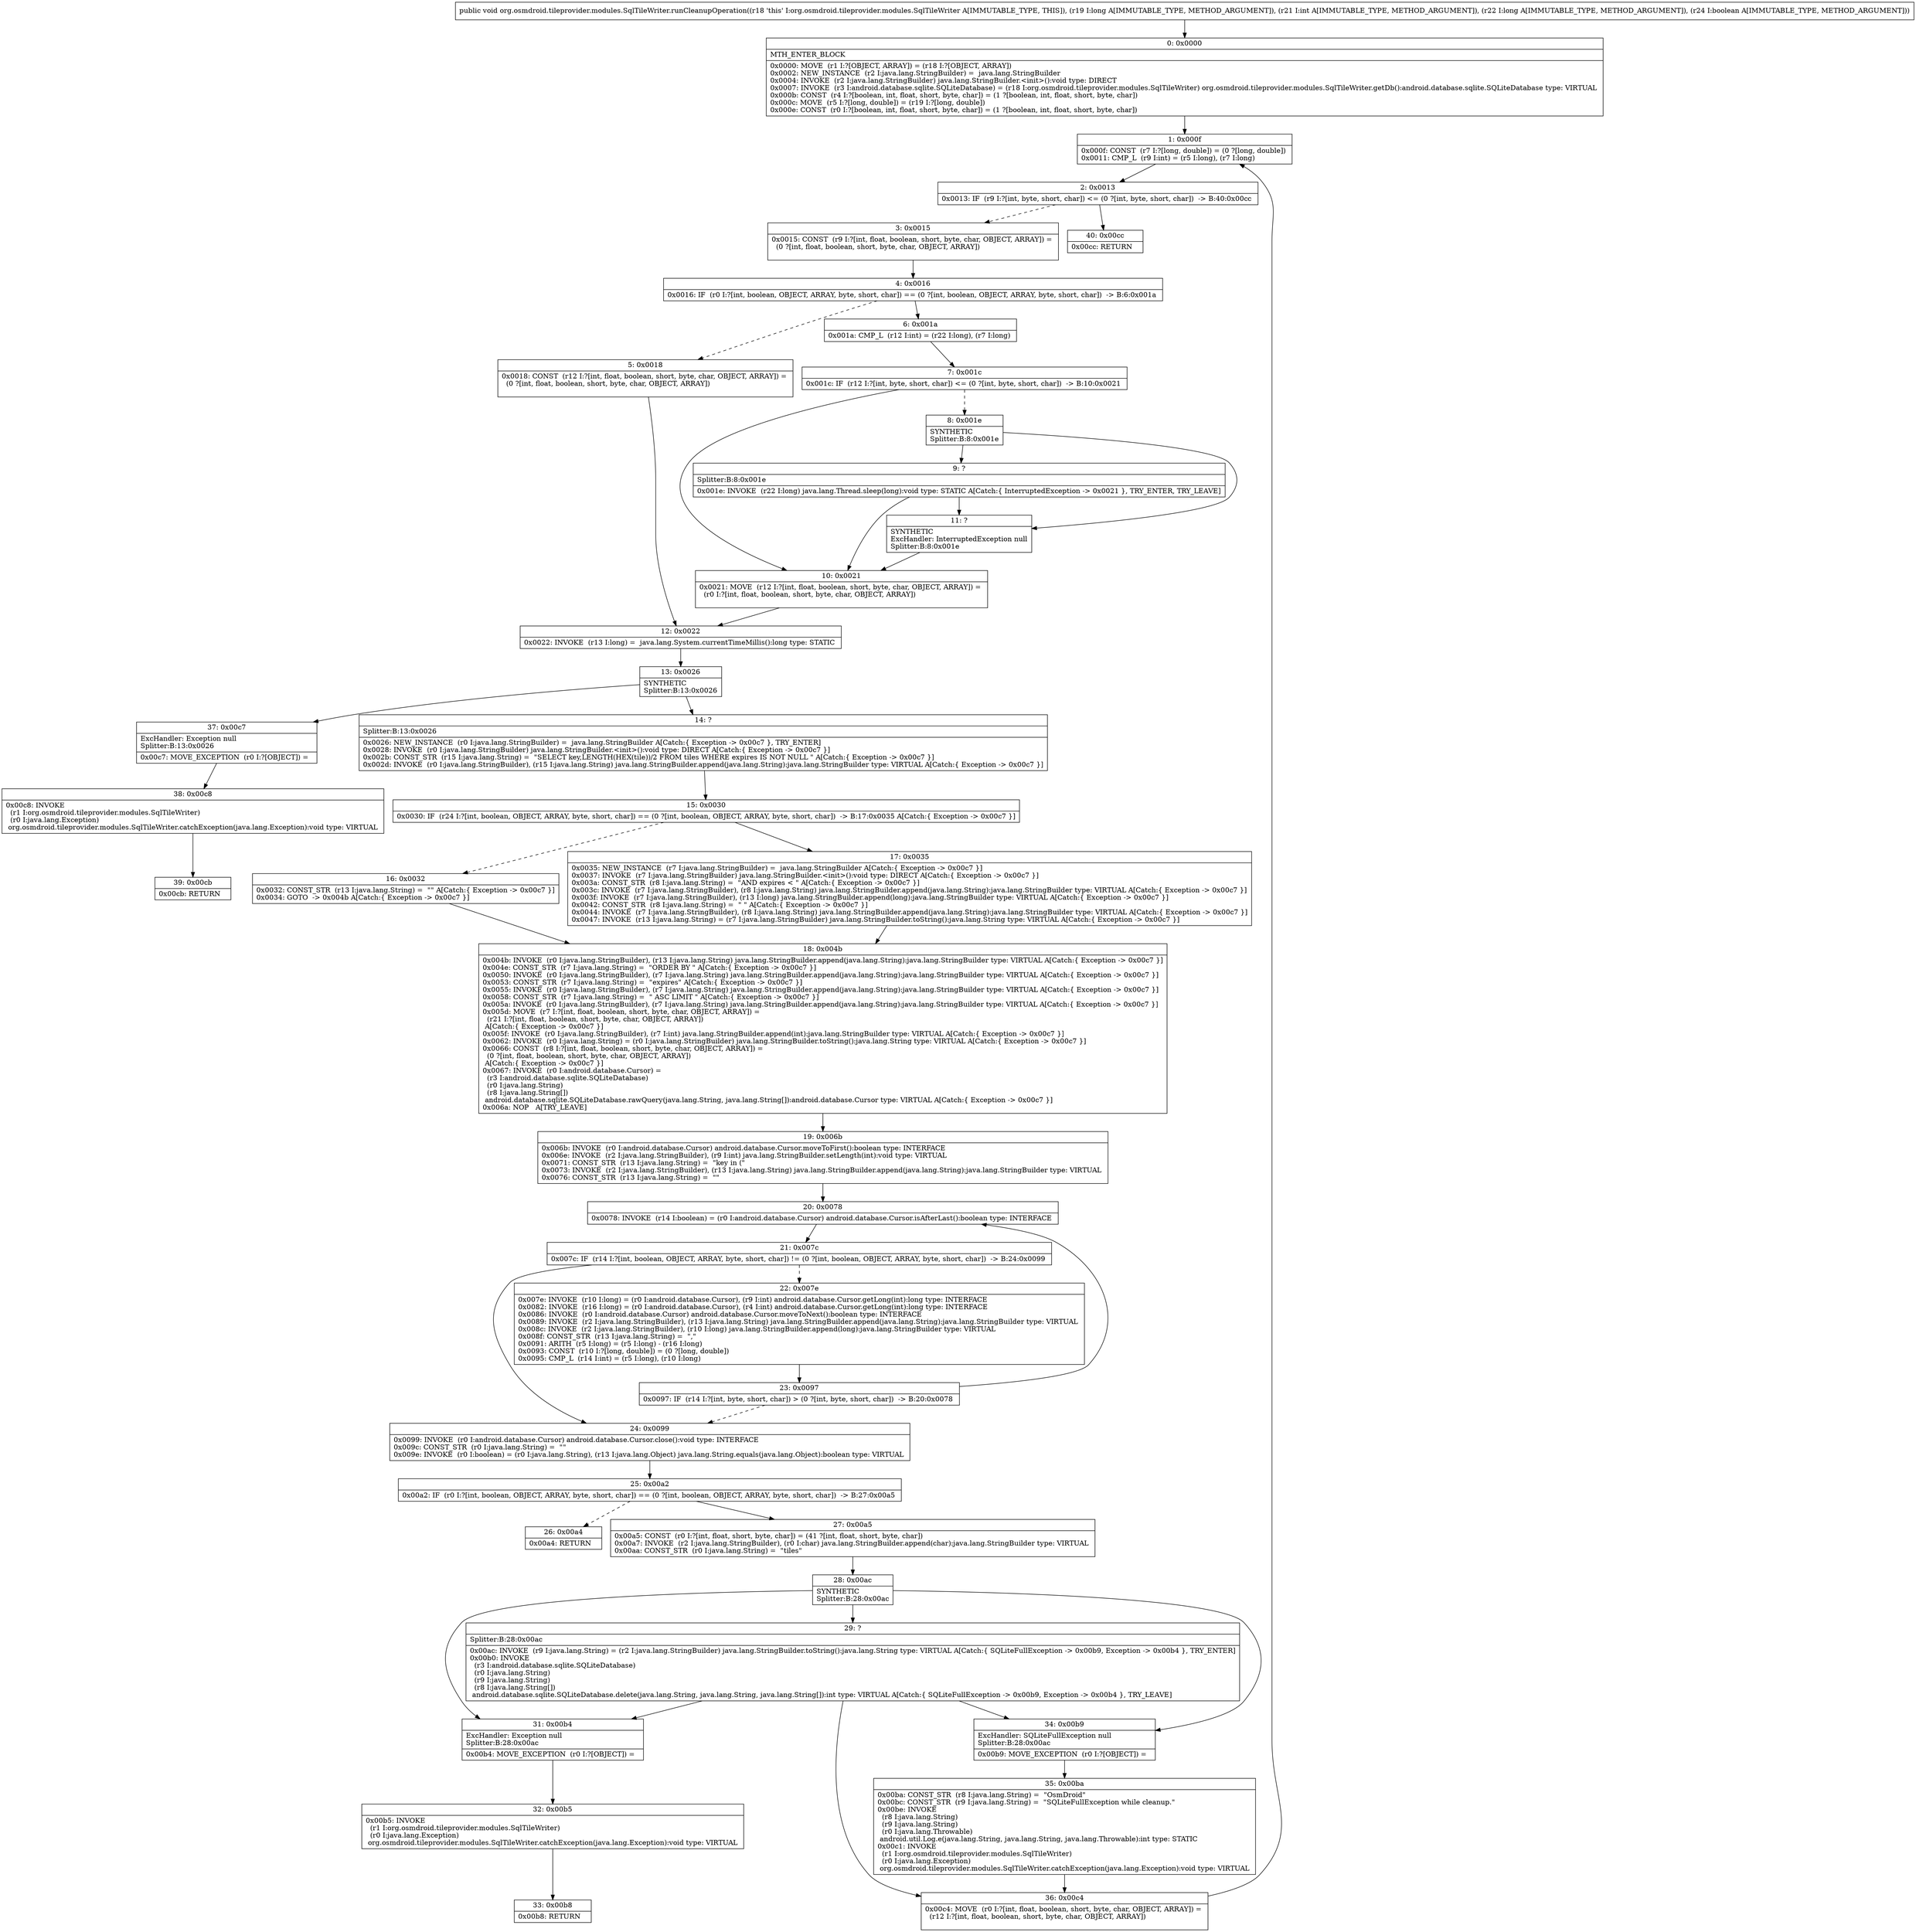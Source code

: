 digraph "CFG fororg.osmdroid.tileprovider.modules.SqlTileWriter.runCleanupOperation(JIJZ)V" {
Node_0 [shape=record,label="{0\:\ 0x0000|MTH_ENTER_BLOCK\l|0x0000: MOVE  (r1 I:?[OBJECT, ARRAY]) = (r18 I:?[OBJECT, ARRAY]) \l0x0002: NEW_INSTANCE  (r2 I:java.lang.StringBuilder) =  java.lang.StringBuilder \l0x0004: INVOKE  (r2 I:java.lang.StringBuilder) java.lang.StringBuilder.\<init\>():void type: DIRECT \l0x0007: INVOKE  (r3 I:android.database.sqlite.SQLiteDatabase) = (r18 I:org.osmdroid.tileprovider.modules.SqlTileWriter) org.osmdroid.tileprovider.modules.SqlTileWriter.getDb():android.database.sqlite.SQLiteDatabase type: VIRTUAL \l0x000b: CONST  (r4 I:?[boolean, int, float, short, byte, char]) = (1 ?[boolean, int, float, short, byte, char]) \l0x000c: MOVE  (r5 I:?[long, double]) = (r19 I:?[long, double]) \l0x000e: CONST  (r0 I:?[boolean, int, float, short, byte, char]) = (1 ?[boolean, int, float, short, byte, char]) \l}"];
Node_1 [shape=record,label="{1\:\ 0x000f|0x000f: CONST  (r7 I:?[long, double]) = (0 ?[long, double]) \l0x0011: CMP_L  (r9 I:int) = (r5 I:long), (r7 I:long) \l}"];
Node_2 [shape=record,label="{2\:\ 0x0013|0x0013: IF  (r9 I:?[int, byte, short, char]) \<= (0 ?[int, byte, short, char])  \-\> B:40:0x00cc \l}"];
Node_3 [shape=record,label="{3\:\ 0x0015|0x0015: CONST  (r9 I:?[int, float, boolean, short, byte, char, OBJECT, ARRAY]) = \l  (0 ?[int, float, boolean, short, byte, char, OBJECT, ARRAY])\l \l}"];
Node_4 [shape=record,label="{4\:\ 0x0016|0x0016: IF  (r0 I:?[int, boolean, OBJECT, ARRAY, byte, short, char]) == (0 ?[int, boolean, OBJECT, ARRAY, byte, short, char])  \-\> B:6:0x001a \l}"];
Node_5 [shape=record,label="{5\:\ 0x0018|0x0018: CONST  (r12 I:?[int, float, boolean, short, byte, char, OBJECT, ARRAY]) = \l  (0 ?[int, float, boolean, short, byte, char, OBJECT, ARRAY])\l \l}"];
Node_6 [shape=record,label="{6\:\ 0x001a|0x001a: CMP_L  (r12 I:int) = (r22 I:long), (r7 I:long) \l}"];
Node_7 [shape=record,label="{7\:\ 0x001c|0x001c: IF  (r12 I:?[int, byte, short, char]) \<= (0 ?[int, byte, short, char])  \-\> B:10:0x0021 \l}"];
Node_8 [shape=record,label="{8\:\ 0x001e|SYNTHETIC\lSplitter:B:8:0x001e\l}"];
Node_9 [shape=record,label="{9\:\ ?|Splitter:B:8:0x001e\l|0x001e: INVOKE  (r22 I:long) java.lang.Thread.sleep(long):void type: STATIC A[Catch:\{ InterruptedException \-\> 0x0021 \}, TRY_ENTER, TRY_LEAVE]\l}"];
Node_10 [shape=record,label="{10\:\ 0x0021|0x0021: MOVE  (r12 I:?[int, float, boolean, short, byte, char, OBJECT, ARRAY]) = \l  (r0 I:?[int, float, boolean, short, byte, char, OBJECT, ARRAY])\l \l}"];
Node_11 [shape=record,label="{11\:\ ?|SYNTHETIC\lExcHandler: InterruptedException null\lSplitter:B:8:0x001e\l}"];
Node_12 [shape=record,label="{12\:\ 0x0022|0x0022: INVOKE  (r13 I:long) =  java.lang.System.currentTimeMillis():long type: STATIC \l}"];
Node_13 [shape=record,label="{13\:\ 0x0026|SYNTHETIC\lSplitter:B:13:0x0026\l}"];
Node_14 [shape=record,label="{14\:\ ?|Splitter:B:13:0x0026\l|0x0026: NEW_INSTANCE  (r0 I:java.lang.StringBuilder) =  java.lang.StringBuilder A[Catch:\{ Exception \-\> 0x00c7 \}, TRY_ENTER]\l0x0028: INVOKE  (r0 I:java.lang.StringBuilder) java.lang.StringBuilder.\<init\>():void type: DIRECT A[Catch:\{ Exception \-\> 0x00c7 \}]\l0x002b: CONST_STR  (r15 I:java.lang.String) =  \"SELECT key,LENGTH(HEX(tile))\/2 FROM tiles WHERE expires IS NOT NULL \" A[Catch:\{ Exception \-\> 0x00c7 \}]\l0x002d: INVOKE  (r0 I:java.lang.StringBuilder), (r15 I:java.lang.String) java.lang.StringBuilder.append(java.lang.String):java.lang.StringBuilder type: VIRTUAL A[Catch:\{ Exception \-\> 0x00c7 \}]\l}"];
Node_15 [shape=record,label="{15\:\ 0x0030|0x0030: IF  (r24 I:?[int, boolean, OBJECT, ARRAY, byte, short, char]) == (0 ?[int, boolean, OBJECT, ARRAY, byte, short, char])  \-\> B:17:0x0035 A[Catch:\{ Exception \-\> 0x00c7 \}]\l}"];
Node_16 [shape=record,label="{16\:\ 0x0032|0x0032: CONST_STR  (r13 I:java.lang.String) =  \"\" A[Catch:\{ Exception \-\> 0x00c7 \}]\l0x0034: GOTO  \-\> 0x004b A[Catch:\{ Exception \-\> 0x00c7 \}]\l}"];
Node_17 [shape=record,label="{17\:\ 0x0035|0x0035: NEW_INSTANCE  (r7 I:java.lang.StringBuilder) =  java.lang.StringBuilder A[Catch:\{ Exception \-\> 0x00c7 \}]\l0x0037: INVOKE  (r7 I:java.lang.StringBuilder) java.lang.StringBuilder.\<init\>():void type: DIRECT A[Catch:\{ Exception \-\> 0x00c7 \}]\l0x003a: CONST_STR  (r8 I:java.lang.String) =  \"AND expires \< \" A[Catch:\{ Exception \-\> 0x00c7 \}]\l0x003c: INVOKE  (r7 I:java.lang.StringBuilder), (r8 I:java.lang.String) java.lang.StringBuilder.append(java.lang.String):java.lang.StringBuilder type: VIRTUAL A[Catch:\{ Exception \-\> 0x00c7 \}]\l0x003f: INVOKE  (r7 I:java.lang.StringBuilder), (r13 I:long) java.lang.StringBuilder.append(long):java.lang.StringBuilder type: VIRTUAL A[Catch:\{ Exception \-\> 0x00c7 \}]\l0x0042: CONST_STR  (r8 I:java.lang.String) =  \" \" A[Catch:\{ Exception \-\> 0x00c7 \}]\l0x0044: INVOKE  (r7 I:java.lang.StringBuilder), (r8 I:java.lang.String) java.lang.StringBuilder.append(java.lang.String):java.lang.StringBuilder type: VIRTUAL A[Catch:\{ Exception \-\> 0x00c7 \}]\l0x0047: INVOKE  (r13 I:java.lang.String) = (r7 I:java.lang.StringBuilder) java.lang.StringBuilder.toString():java.lang.String type: VIRTUAL A[Catch:\{ Exception \-\> 0x00c7 \}]\l}"];
Node_18 [shape=record,label="{18\:\ 0x004b|0x004b: INVOKE  (r0 I:java.lang.StringBuilder), (r13 I:java.lang.String) java.lang.StringBuilder.append(java.lang.String):java.lang.StringBuilder type: VIRTUAL A[Catch:\{ Exception \-\> 0x00c7 \}]\l0x004e: CONST_STR  (r7 I:java.lang.String) =  \"ORDER BY \" A[Catch:\{ Exception \-\> 0x00c7 \}]\l0x0050: INVOKE  (r0 I:java.lang.StringBuilder), (r7 I:java.lang.String) java.lang.StringBuilder.append(java.lang.String):java.lang.StringBuilder type: VIRTUAL A[Catch:\{ Exception \-\> 0x00c7 \}]\l0x0053: CONST_STR  (r7 I:java.lang.String) =  \"expires\" A[Catch:\{ Exception \-\> 0x00c7 \}]\l0x0055: INVOKE  (r0 I:java.lang.StringBuilder), (r7 I:java.lang.String) java.lang.StringBuilder.append(java.lang.String):java.lang.StringBuilder type: VIRTUAL A[Catch:\{ Exception \-\> 0x00c7 \}]\l0x0058: CONST_STR  (r7 I:java.lang.String) =  \" ASC LIMIT \" A[Catch:\{ Exception \-\> 0x00c7 \}]\l0x005a: INVOKE  (r0 I:java.lang.StringBuilder), (r7 I:java.lang.String) java.lang.StringBuilder.append(java.lang.String):java.lang.StringBuilder type: VIRTUAL A[Catch:\{ Exception \-\> 0x00c7 \}]\l0x005d: MOVE  (r7 I:?[int, float, boolean, short, byte, char, OBJECT, ARRAY]) = \l  (r21 I:?[int, float, boolean, short, byte, char, OBJECT, ARRAY])\l A[Catch:\{ Exception \-\> 0x00c7 \}]\l0x005f: INVOKE  (r0 I:java.lang.StringBuilder), (r7 I:int) java.lang.StringBuilder.append(int):java.lang.StringBuilder type: VIRTUAL A[Catch:\{ Exception \-\> 0x00c7 \}]\l0x0062: INVOKE  (r0 I:java.lang.String) = (r0 I:java.lang.StringBuilder) java.lang.StringBuilder.toString():java.lang.String type: VIRTUAL A[Catch:\{ Exception \-\> 0x00c7 \}]\l0x0066: CONST  (r8 I:?[int, float, boolean, short, byte, char, OBJECT, ARRAY]) = \l  (0 ?[int, float, boolean, short, byte, char, OBJECT, ARRAY])\l A[Catch:\{ Exception \-\> 0x00c7 \}]\l0x0067: INVOKE  (r0 I:android.database.Cursor) = \l  (r3 I:android.database.sqlite.SQLiteDatabase)\l  (r0 I:java.lang.String)\l  (r8 I:java.lang.String[])\l android.database.sqlite.SQLiteDatabase.rawQuery(java.lang.String, java.lang.String[]):android.database.Cursor type: VIRTUAL A[Catch:\{ Exception \-\> 0x00c7 \}]\l0x006a: NOP   A[TRY_LEAVE]\l}"];
Node_19 [shape=record,label="{19\:\ 0x006b|0x006b: INVOKE  (r0 I:android.database.Cursor) android.database.Cursor.moveToFirst():boolean type: INTERFACE \l0x006e: INVOKE  (r2 I:java.lang.StringBuilder), (r9 I:int) java.lang.StringBuilder.setLength(int):void type: VIRTUAL \l0x0071: CONST_STR  (r13 I:java.lang.String) =  \"key in (\" \l0x0073: INVOKE  (r2 I:java.lang.StringBuilder), (r13 I:java.lang.String) java.lang.StringBuilder.append(java.lang.String):java.lang.StringBuilder type: VIRTUAL \l0x0076: CONST_STR  (r13 I:java.lang.String) =  \"\" \l}"];
Node_20 [shape=record,label="{20\:\ 0x0078|0x0078: INVOKE  (r14 I:boolean) = (r0 I:android.database.Cursor) android.database.Cursor.isAfterLast():boolean type: INTERFACE \l}"];
Node_21 [shape=record,label="{21\:\ 0x007c|0x007c: IF  (r14 I:?[int, boolean, OBJECT, ARRAY, byte, short, char]) != (0 ?[int, boolean, OBJECT, ARRAY, byte, short, char])  \-\> B:24:0x0099 \l}"];
Node_22 [shape=record,label="{22\:\ 0x007e|0x007e: INVOKE  (r10 I:long) = (r0 I:android.database.Cursor), (r9 I:int) android.database.Cursor.getLong(int):long type: INTERFACE \l0x0082: INVOKE  (r16 I:long) = (r0 I:android.database.Cursor), (r4 I:int) android.database.Cursor.getLong(int):long type: INTERFACE \l0x0086: INVOKE  (r0 I:android.database.Cursor) android.database.Cursor.moveToNext():boolean type: INTERFACE \l0x0089: INVOKE  (r2 I:java.lang.StringBuilder), (r13 I:java.lang.String) java.lang.StringBuilder.append(java.lang.String):java.lang.StringBuilder type: VIRTUAL \l0x008c: INVOKE  (r2 I:java.lang.StringBuilder), (r10 I:long) java.lang.StringBuilder.append(long):java.lang.StringBuilder type: VIRTUAL \l0x008f: CONST_STR  (r13 I:java.lang.String) =  \",\" \l0x0091: ARITH  (r5 I:long) = (r5 I:long) \- (r16 I:long) \l0x0093: CONST  (r10 I:?[long, double]) = (0 ?[long, double]) \l0x0095: CMP_L  (r14 I:int) = (r5 I:long), (r10 I:long) \l}"];
Node_23 [shape=record,label="{23\:\ 0x0097|0x0097: IF  (r14 I:?[int, byte, short, char]) \> (0 ?[int, byte, short, char])  \-\> B:20:0x0078 \l}"];
Node_24 [shape=record,label="{24\:\ 0x0099|0x0099: INVOKE  (r0 I:android.database.Cursor) android.database.Cursor.close():void type: INTERFACE \l0x009c: CONST_STR  (r0 I:java.lang.String) =  \"\" \l0x009e: INVOKE  (r0 I:boolean) = (r0 I:java.lang.String), (r13 I:java.lang.Object) java.lang.String.equals(java.lang.Object):boolean type: VIRTUAL \l}"];
Node_25 [shape=record,label="{25\:\ 0x00a2|0x00a2: IF  (r0 I:?[int, boolean, OBJECT, ARRAY, byte, short, char]) == (0 ?[int, boolean, OBJECT, ARRAY, byte, short, char])  \-\> B:27:0x00a5 \l}"];
Node_26 [shape=record,label="{26\:\ 0x00a4|0x00a4: RETURN   \l}"];
Node_27 [shape=record,label="{27\:\ 0x00a5|0x00a5: CONST  (r0 I:?[int, float, short, byte, char]) = (41 ?[int, float, short, byte, char]) \l0x00a7: INVOKE  (r2 I:java.lang.StringBuilder), (r0 I:char) java.lang.StringBuilder.append(char):java.lang.StringBuilder type: VIRTUAL \l0x00aa: CONST_STR  (r0 I:java.lang.String) =  \"tiles\" \l}"];
Node_28 [shape=record,label="{28\:\ 0x00ac|SYNTHETIC\lSplitter:B:28:0x00ac\l}"];
Node_29 [shape=record,label="{29\:\ ?|Splitter:B:28:0x00ac\l|0x00ac: INVOKE  (r9 I:java.lang.String) = (r2 I:java.lang.StringBuilder) java.lang.StringBuilder.toString():java.lang.String type: VIRTUAL A[Catch:\{ SQLiteFullException \-\> 0x00b9, Exception \-\> 0x00b4 \}, TRY_ENTER]\l0x00b0: INVOKE  \l  (r3 I:android.database.sqlite.SQLiteDatabase)\l  (r0 I:java.lang.String)\l  (r9 I:java.lang.String)\l  (r8 I:java.lang.String[])\l android.database.sqlite.SQLiteDatabase.delete(java.lang.String, java.lang.String, java.lang.String[]):int type: VIRTUAL A[Catch:\{ SQLiteFullException \-\> 0x00b9, Exception \-\> 0x00b4 \}, TRY_LEAVE]\l}"];
Node_31 [shape=record,label="{31\:\ 0x00b4|ExcHandler: Exception null\lSplitter:B:28:0x00ac\l|0x00b4: MOVE_EXCEPTION  (r0 I:?[OBJECT]) =  \l}"];
Node_32 [shape=record,label="{32\:\ 0x00b5|0x00b5: INVOKE  \l  (r1 I:org.osmdroid.tileprovider.modules.SqlTileWriter)\l  (r0 I:java.lang.Exception)\l org.osmdroid.tileprovider.modules.SqlTileWriter.catchException(java.lang.Exception):void type: VIRTUAL \l}"];
Node_33 [shape=record,label="{33\:\ 0x00b8|0x00b8: RETURN   \l}"];
Node_34 [shape=record,label="{34\:\ 0x00b9|ExcHandler: SQLiteFullException null\lSplitter:B:28:0x00ac\l|0x00b9: MOVE_EXCEPTION  (r0 I:?[OBJECT]) =  \l}"];
Node_35 [shape=record,label="{35\:\ 0x00ba|0x00ba: CONST_STR  (r8 I:java.lang.String) =  \"OsmDroid\" \l0x00bc: CONST_STR  (r9 I:java.lang.String) =  \"SQLiteFullException while cleanup.\" \l0x00be: INVOKE  \l  (r8 I:java.lang.String)\l  (r9 I:java.lang.String)\l  (r0 I:java.lang.Throwable)\l android.util.Log.e(java.lang.String, java.lang.String, java.lang.Throwable):int type: STATIC \l0x00c1: INVOKE  \l  (r1 I:org.osmdroid.tileprovider.modules.SqlTileWriter)\l  (r0 I:java.lang.Exception)\l org.osmdroid.tileprovider.modules.SqlTileWriter.catchException(java.lang.Exception):void type: VIRTUAL \l}"];
Node_36 [shape=record,label="{36\:\ 0x00c4|0x00c4: MOVE  (r0 I:?[int, float, boolean, short, byte, char, OBJECT, ARRAY]) = \l  (r12 I:?[int, float, boolean, short, byte, char, OBJECT, ARRAY])\l \l}"];
Node_37 [shape=record,label="{37\:\ 0x00c7|ExcHandler: Exception null\lSplitter:B:13:0x0026\l|0x00c7: MOVE_EXCEPTION  (r0 I:?[OBJECT]) =  \l}"];
Node_38 [shape=record,label="{38\:\ 0x00c8|0x00c8: INVOKE  \l  (r1 I:org.osmdroid.tileprovider.modules.SqlTileWriter)\l  (r0 I:java.lang.Exception)\l org.osmdroid.tileprovider.modules.SqlTileWriter.catchException(java.lang.Exception):void type: VIRTUAL \l}"];
Node_39 [shape=record,label="{39\:\ 0x00cb|0x00cb: RETURN   \l}"];
Node_40 [shape=record,label="{40\:\ 0x00cc|0x00cc: RETURN   \l}"];
MethodNode[shape=record,label="{public void org.osmdroid.tileprovider.modules.SqlTileWriter.runCleanupOperation((r18 'this' I:org.osmdroid.tileprovider.modules.SqlTileWriter A[IMMUTABLE_TYPE, THIS]), (r19 I:long A[IMMUTABLE_TYPE, METHOD_ARGUMENT]), (r21 I:int A[IMMUTABLE_TYPE, METHOD_ARGUMENT]), (r22 I:long A[IMMUTABLE_TYPE, METHOD_ARGUMENT]), (r24 I:boolean A[IMMUTABLE_TYPE, METHOD_ARGUMENT])) }"];
MethodNode -> Node_0;
Node_0 -> Node_1;
Node_1 -> Node_2;
Node_2 -> Node_3[style=dashed];
Node_2 -> Node_40;
Node_3 -> Node_4;
Node_4 -> Node_5[style=dashed];
Node_4 -> Node_6;
Node_5 -> Node_12;
Node_6 -> Node_7;
Node_7 -> Node_8[style=dashed];
Node_7 -> Node_10;
Node_8 -> Node_9;
Node_8 -> Node_11;
Node_9 -> Node_10;
Node_9 -> Node_11;
Node_10 -> Node_12;
Node_11 -> Node_10;
Node_12 -> Node_13;
Node_13 -> Node_14;
Node_13 -> Node_37;
Node_14 -> Node_15;
Node_15 -> Node_16[style=dashed];
Node_15 -> Node_17;
Node_16 -> Node_18;
Node_17 -> Node_18;
Node_18 -> Node_19;
Node_19 -> Node_20;
Node_20 -> Node_21;
Node_21 -> Node_22[style=dashed];
Node_21 -> Node_24;
Node_22 -> Node_23;
Node_23 -> Node_20;
Node_23 -> Node_24[style=dashed];
Node_24 -> Node_25;
Node_25 -> Node_26[style=dashed];
Node_25 -> Node_27;
Node_27 -> Node_28;
Node_28 -> Node_29;
Node_28 -> Node_34;
Node_28 -> Node_31;
Node_29 -> Node_34;
Node_29 -> Node_31;
Node_29 -> Node_36;
Node_31 -> Node_32;
Node_32 -> Node_33;
Node_34 -> Node_35;
Node_35 -> Node_36;
Node_36 -> Node_1;
Node_37 -> Node_38;
Node_38 -> Node_39;
}

